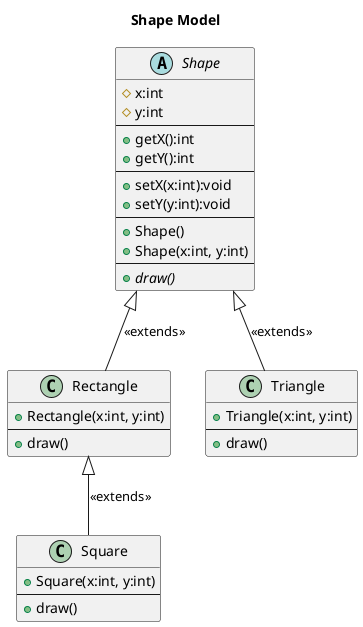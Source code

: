 @startuml Abstract Class
title Shape Model
abstract class Shape{
    #x:int
    #y:int
    --
    +getX():int
    +getY():int
    --
    +setX(x:int):void
    +setY(y:int):void
    --
    +Shape()
    +Shape(x:int, y:int)
    --
    +{abstract}draw()
}

class Triangle{
    +Triangle(x:int, y:int)
    --
    +draw()
}

class Rectangle{
    +Rectangle(x:int, y:int)
    --
    +draw()
}

class Square{
    +Square(x:int, y:int)
    --
    +draw()
}

Triangle -up-|> Shape : <<extends>>
Rectangle -up-|> Shape : <<extends>>
Square -up-|> Rectangle : <<extends>>

hide empty member
@enduml